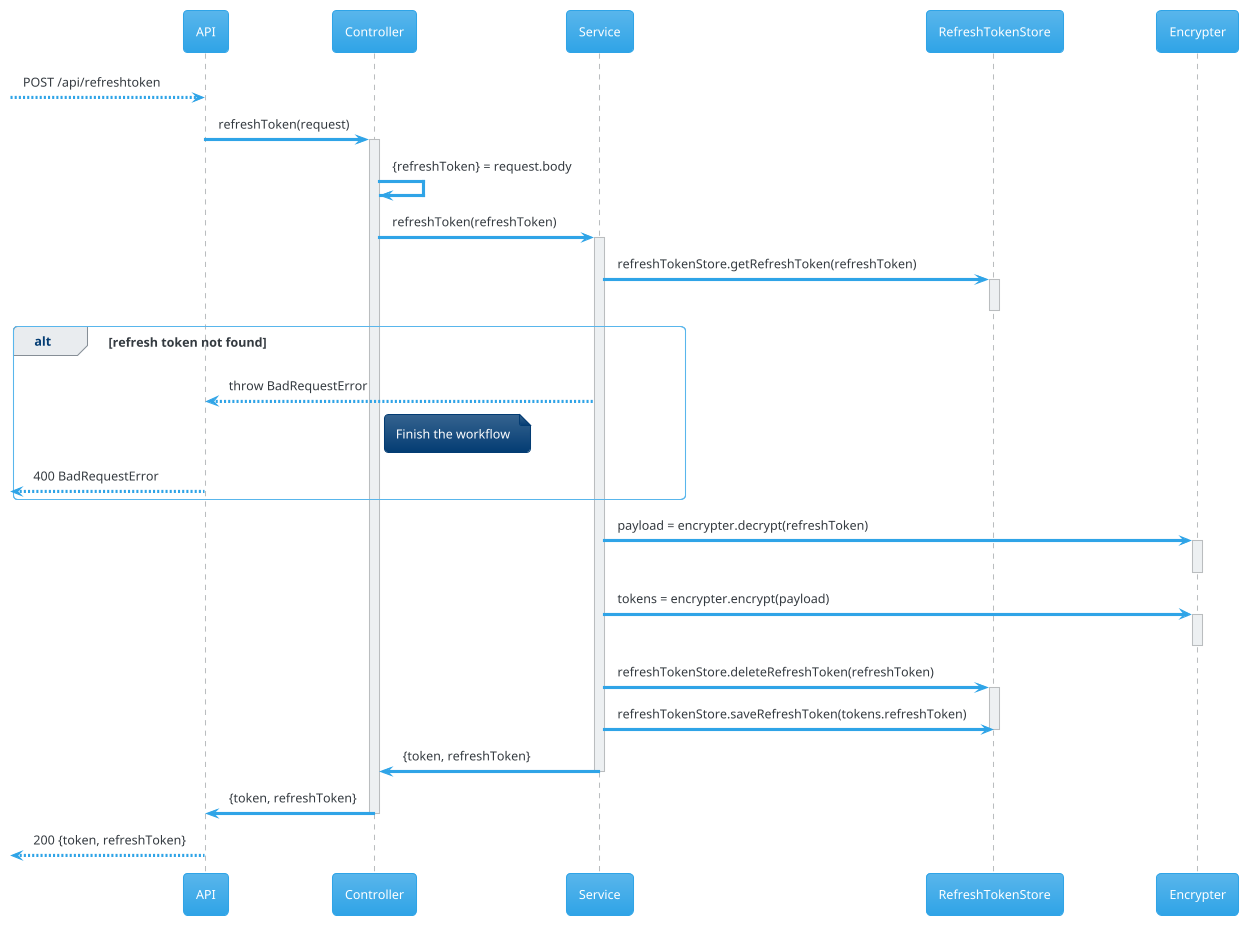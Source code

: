 @startuml
!theme cerulean
participant "API" as API
participant "Controller" as Ctrl
participant "Service" as Service
participant "RefreshTokenStore" as RefreshTokenStore
participant "Encrypter" as Encrypter



--> API: POST /api/refreshtoken
API -> Ctrl: refreshToken(request)
activate Ctrl
Ctrl -> Ctrl: {refreshToken} = request.body
Ctrl -> Service: refreshToken(refreshToken)
activate Service
Service -> RefreshTokenStore: refreshTokenStore.getRefreshToken(refreshToken)
activate RefreshTokenStore
deactivate RefreshTokenStore
alt refresh token not found
    Service --> API: throw BadRequestError
    note right of Ctrl
        Finish the workflow
    end note
    <-- API: 400 BadRequestError
end
Service -> Encrypter: payload = encrypter.decrypt(refreshToken)
activate Encrypter
deactivate Encrypter

Service -> Encrypter: tokens = encrypter.encrypt(payload)
activate Encrypter
deactivate Encrypter
Service -> RefreshTokenStore: refreshTokenStore.deleteRefreshToken(refreshToken)
activate RefreshTokenStore
Service -> RefreshTokenStore: refreshTokenStore.saveRefreshToken(tokens.refreshToken)
deactivate RefreshTokenStore

Service -> Ctrl: {token, refreshToken}
deactivate Service
Ctrl -> API: {token, refreshToken}
deactivate Ctrl
<-- API : 200 {token, refreshToken}


@enduml